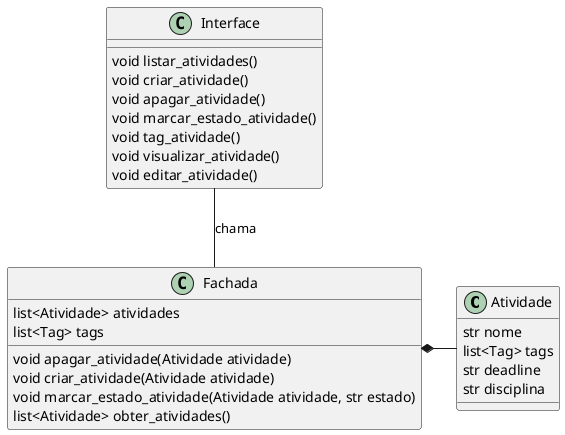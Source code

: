 @startuml

class Atividade {
    str nome
    list<Tag> tags
    str deadline
    str disciplina
}

class Fachada {
	list<Atividade> atividades
	list<Tag> tags

    void apagar_atividade(Atividade atividade)
    void criar_atividade(Atividade atividade)
    void marcar_estado_atividade(Atividade atividade, str estado)
    list<Atividade> obter_atividades()
}

Fachada *- Atividade

class Interface {
    void listar_atividades()
    void criar_atividade()
    void apagar_atividade()
    void marcar_estado_atividade()
    void tag_atividade()
    void visualizar_atividade()
    void editar_atividade()
}

Interface -- Fachada : chama

@enduml

